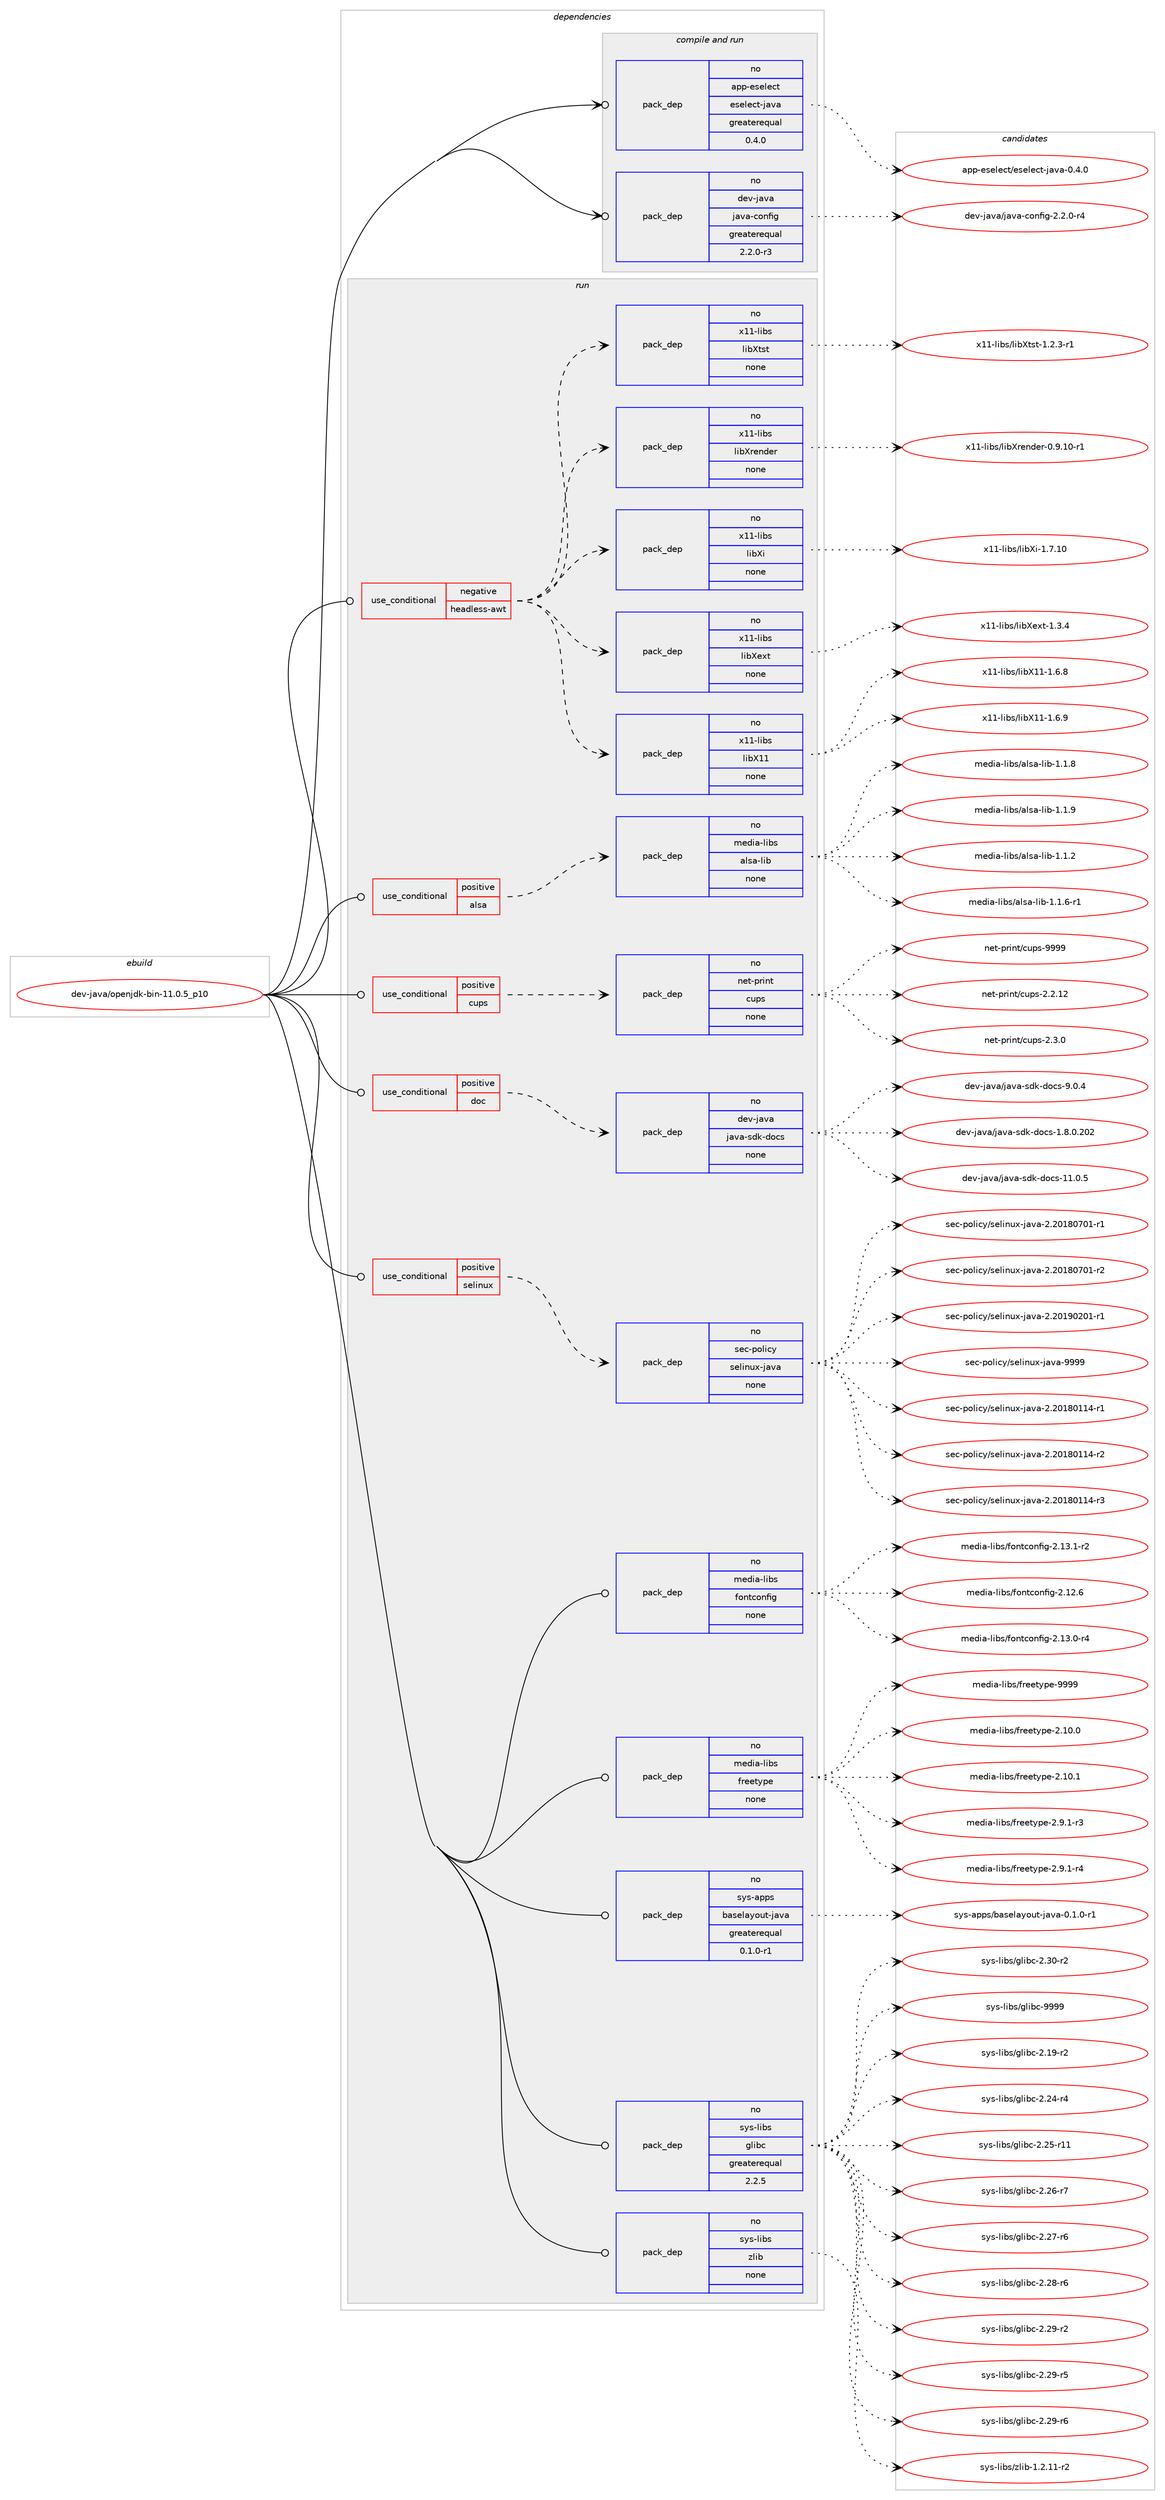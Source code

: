 digraph prolog {

# *************
# Graph options
# *************

newrank=true;
concentrate=true;
compound=true;
graph [rankdir=LR,fontname=Helvetica,fontsize=10,ranksep=1.5];#, ranksep=2.5, nodesep=0.2];
edge  [arrowhead=vee];
node  [fontname=Helvetica,fontsize=10];

# **********
# The ebuild
# **********

subgraph cluster_leftcol {
color=gray;
rank=same;
label=<<i>ebuild</i>>;
id [label="dev-java/openjdk-bin-11.0.5_p10", color=red, width=4, href="../dev-java/openjdk-bin-11.0.5_p10.svg"];
}

# ****************
# The dependencies
# ****************

subgraph cluster_midcol {
color=gray;
label=<<i>dependencies</i>>;
subgraph cluster_compile {
fillcolor="#eeeeee";
style=filled;
label=<<i>compile</i>>;
}
subgraph cluster_compileandrun {
fillcolor="#eeeeee";
style=filled;
label=<<i>compile and run</i>>;
subgraph pack415145 {
dependency555609 [label=<<TABLE BORDER="0" CELLBORDER="1" CELLSPACING="0" CELLPADDING="4" WIDTH="220"><TR><TD ROWSPAN="6" CELLPADDING="30">pack_dep</TD></TR><TR><TD WIDTH="110">no</TD></TR><TR><TD>app-eselect</TD></TR><TR><TD>eselect-java</TD></TR><TR><TD>greaterequal</TD></TR><TR><TD>0.4.0</TD></TR></TABLE>>, shape=none, color=blue];
}
id:e -> dependency555609:w [weight=20,style="solid",arrowhead="odotvee"];
subgraph pack415146 {
dependency555610 [label=<<TABLE BORDER="0" CELLBORDER="1" CELLSPACING="0" CELLPADDING="4" WIDTH="220"><TR><TD ROWSPAN="6" CELLPADDING="30">pack_dep</TD></TR><TR><TD WIDTH="110">no</TD></TR><TR><TD>dev-java</TD></TR><TR><TD>java-config</TD></TR><TR><TD>greaterequal</TD></TR><TR><TD>2.2.0-r3</TD></TR></TABLE>>, shape=none, color=blue];
}
id:e -> dependency555610:w [weight=20,style="solid",arrowhead="odotvee"];
}
subgraph cluster_run {
fillcolor="#eeeeee";
style=filled;
label=<<i>run</i>>;
subgraph cond129275 {
dependency555611 [label=<<TABLE BORDER="0" CELLBORDER="1" CELLSPACING="0" CELLPADDING="4"><TR><TD ROWSPAN="3" CELLPADDING="10">use_conditional</TD></TR><TR><TD>negative</TD></TR><TR><TD>headless-awt</TD></TR></TABLE>>, shape=none, color=red];
subgraph pack415147 {
dependency555612 [label=<<TABLE BORDER="0" CELLBORDER="1" CELLSPACING="0" CELLPADDING="4" WIDTH="220"><TR><TD ROWSPAN="6" CELLPADDING="30">pack_dep</TD></TR><TR><TD WIDTH="110">no</TD></TR><TR><TD>x11-libs</TD></TR><TR><TD>libX11</TD></TR><TR><TD>none</TD></TR><TR><TD></TD></TR></TABLE>>, shape=none, color=blue];
}
dependency555611:e -> dependency555612:w [weight=20,style="dashed",arrowhead="vee"];
subgraph pack415148 {
dependency555613 [label=<<TABLE BORDER="0" CELLBORDER="1" CELLSPACING="0" CELLPADDING="4" WIDTH="220"><TR><TD ROWSPAN="6" CELLPADDING="30">pack_dep</TD></TR><TR><TD WIDTH="110">no</TD></TR><TR><TD>x11-libs</TD></TR><TR><TD>libXext</TD></TR><TR><TD>none</TD></TR><TR><TD></TD></TR></TABLE>>, shape=none, color=blue];
}
dependency555611:e -> dependency555613:w [weight=20,style="dashed",arrowhead="vee"];
subgraph pack415149 {
dependency555614 [label=<<TABLE BORDER="0" CELLBORDER="1" CELLSPACING="0" CELLPADDING="4" WIDTH="220"><TR><TD ROWSPAN="6" CELLPADDING="30">pack_dep</TD></TR><TR><TD WIDTH="110">no</TD></TR><TR><TD>x11-libs</TD></TR><TR><TD>libXi</TD></TR><TR><TD>none</TD></TR><TR><TD></TD></TR></TABLE>>, shape=none, color=blue];
}
dependency555611:e -> dependency555614:w [weight=20,style="dashed",arrowhead="vee"];
subgraph pack415150 {
dependency555615 [label=<<TABLE BORDER="0" CELLBORDER="1" CELLSPACING="0" CELLPADDING="4" WIDTH="220"><TR><TD ROWSPAN="6" CELLPADDING="30">pack_dep</TD></TR><TR><TD WIDTH="110">no</TD></TR><TR><TD>x11-libs</TD></TR><TR><TD>libXrender</TD></TR><TR><TD>none</TD></TR><TR><TD></TD></TR></TABLE>>, shape=none, color=blue];
}
dependency555611:e -> dependency555615:w [weight=20,style="dashed",arrowhead="vee"];
subgraph pack415151 {
dependency555616 [label=<<TABLE BORDER="0" CELLBORDER="1" CELLSPACING="0" CELLPADDING="4" WIDTH="220"><TR><TD ROWSPAN="6" CELLPADDING="30">pack_dep</TD></TR><TR><TD WIDTH="110">no</TD></TR><TR><TD>x11-libs</TD></TR><TR><TD>libXtst</TD></TR><TR><TD>none</TD></TR><TR><TD></TD></TR></TABLE>>, shape=none, color=blue];
}
dependency555611:e -> dependency555616:w [weight=20,style="dashed",arrowhead="vee"];
}
id:e -> dependency555611:w [weight=20,style="solid",arrowhead="odot"];
subgraph cond129276 {
dependency555617 [label=<<TABLE BORDER="0" CELLBORDER="1" CELLSPACING="0" CELLPADDING="4"><TR><TD ROWSPAN="3" CELLPADDING="10">use_conditional</TD></TR><TR><TD>positive</TD></TR><TR><TD>alsa</TD></TR></TABLE>>, shape=none, color=red];
subgraph pack415152 {
dependency555618 [label=<<TABLE BORDER="0" CELLBORDER="1" CELLSPACING="0" CELLPADDING="4" WIDTH="220"><TR><TD ROWSPAN="6" CELLPADDING="30">pack_dep</TD></TR><TR><TD WIDTH="110">no</TD></TR><TR><TD>media-libs</TD></TR><TR><TD>alsa-lib</TD></TR><TR><TD>none</TD></TR><TR><TD></TD></TR></TABLE>>, shape=none, color=blue];
}
dependency555617:e -> dependency555618:w [weight=20,style="dashed",arrowhead="vee"];
}
id:e -> dependency555617:w [weight=20,style="solid",arrowhead="odot"];
subgraph cond129277 {
dependency555619 [label=<<TABLE BORDER="0" CELLBORDER="1" CELLSPACING="0" CELLPADDING="4"><TR><TD ROWSPAN="3" CELLPADDING="10">use_conditional</TD></TR><TR><TD>positive</TD></TR><TR><TD>cups</TD></TR></TABLE>>, shape=none, color=red];
subgraph pack415153 {
dependency555620 [label=<<TABLE BORDER="0" CELLBORDER="1" CELLSPACING="0" CELLPADDING="4" WIDTH="220"><TR><TD ROWSPAN="6" CELLPADDING="30">pack_dep</TD></TR><TR><TD WIDTH="110">no</TD></TR><TR><TD>net-print</TD></TR><TR><TD>cups</TD></TR><TR><TD>none</TD></TR><TR><TD></TD></TR></TABLE>>, shape=none, color=blue];
}
dependency555619:e -> dependency555620:w [weight=20,style="dashed",arrowhead="vee"];
}
id:e -> dependency555619:w [weight=20,style="solid",arrowhead="odot"];
subgraph cond129278 {
dependency555621 [label=<<TABLE BORDER="0" CELLBORDER="1" CELLSPACING="0" CELLPADDING="4"><TR><TD ROWSPAN="3" CELLPADDING="10">use_conditional</TD></TR><TR><TD>positive</TD></TR><TR><TD>doc</TD></TR></TABLE>>, shape=none, color=red];
subgraph pack415154 {
dependency555622 [label=<<TABLE BORDER="0" CELLBORDER="1" CELLSPACING="0" CELLPADDING="4" WIDTH="220"><TR><TD ROWSPAN="6" CELLPADDING="30">pack_dep</TD></TR><TR><TD WIDTH="110">no</TD></TR><TR><TD>dev-java</TD></TR><TR><TD>java-sdk-docs</TD></TR><TR><TD>none</TD></TR><TR><TD></TD></TR></TABLE>>, shape=none, color=blue];
}
dependency555621:e -> dependency555622:w [weight=20,style="dashed",arrowhead="vee"];
}
id:e -> dependency555621:w [weight=20,style="solid",arrowhead="odot"];
subgraph cond129279 {
dependency555623 [label=<<TABLE BORDER="0" CELLBORDER="1" CELLSPACING="0" CELLPADDING="4"><TR><TD ROWSPAN="3" CELLPADDING="10">use_conditional</TD></TR><TR><TD>positive</TD></TR><TR><TD>selinux</TD></TR></TABLE>>, shape=none, color=red];
subgraph pack415155 {
dependency555624 [label=<<TABLE BORDER="0" CELLBORDER="1" CELLSPACING="0" CELLPADDING="4" WIDTH="220"><TR><TD ROWSPAN="6" CELLPADDING="30">pack_dep</TD></TR><TR><TD WIDTH="110">no</TD></TR><TR><TD>sec-policy</TD></TR><TR><TD>selinux-java</TD></TR><TR><TD>none</TD></TR><TR><TD></TD></TR></TABLE>>, shape=none, color=blue];
}
dependency555623:e -> dependency555624:w [weight=20,style="dashed",arrowhead="vee"];
}
id:e -> dependency555623:w [weight=20,style="solid",arrowhead="odot"];
subgraph pack415156 {
dependency555625 [label=<<TABLE BORDER="0" CELLBORDER="1" CELLSPACING="0" CELLPADDING="4" WIDTH="220"><TR><TD ROWSPAN="6" CELLPADDING="30">pack_dep</TD></TR><TR><TD WIDTH="110">no</TD></TR><TR><TD>media-libs</TD></TR><TR><TD>fontconfig</TD></TR><TR><TD>none</TD></TR><TR><TD></TD></TR></TABLE>>, shape=none, color=blue];
}
id:e -> dependency555625:w [weight=20,style="solid",arrowhead="odot"];
subgraph pack415157 {
dependency555626 [label=<<TABLE BORDER="0" CELLBORDER="1" CELLSPACING="0" CELLPADDING="4" WIDTH="220"><TR><TD ROWSPAN="6" CELLPADDING="30">pack_dep</TD></TR><TR><TD WIDTH="110">no</TD></TR><TR><TD>media-libs</TD></TR><TR><TD>freetype</TD></TR><TR><TD>none</TD></TR><TR><TD></TD></TR></TABLE>>, shape=none, color=blue];
}
id:e -> dependency555626:w [weight=20,style="solid",arrowhead="odot"];
subgraph pack415158 {
dependency555627 [label=<<TABLE BORDER="0" CELLBORDER="1" CELLSPACING="0" CELLPADDING="4" WIDTH="220"><TR><TD ROWSPAN="6" CELLPADDING="30">pack_dep</TD></TR><TR><TD WIDTH="110">no</TD></TR><TR><TD>sys-apps</TD></TR><TR><TD>baselayout-java</TD></TR><TR><TD>greaterequal</TD></TR><TR><TD>0.1.0-r1</TD></TR></TABLE>>, shape=none, color=blue];
}
id:e -> dependency555627:w [weight=20,style="solid",arrowhead="odot"];
subgraph pack415159 {
dependency555628 [label=<<TABLE BORDER="0" CELLBORDER="1" CELLSPACING="0" CELLPADDING="4" WIDTH="220"><TR><TD ROWSPAN="6" CELLPADDING="30">pack_dep</TD></TR><TR><TD WIDTH="110">no</TD></TR><TR><TD>sys-libs</TD></TR><TR><TD>glibc</TD></TR><TR><TD>greaterequal</TD></TR><TR><TD>2.2.5</TD></TR></TABLE>>, shape=none, color=blue];
}
id:e -> dependency555628:w [weight=20,style="solid",arrowhead="odot"];
subgraph pack415160 {
dependency555629 [label=<<TABLE BORDER="0" CELLBORDER="1" CELLSPACING="0" CELLPADDING="4" WIDTH="220"><TR><TD ROWSPAN="6" CELLPADDING="30">pack_dep</TD></TR><TR><TD WIDTH="110">no</TD></TR><TR><TD>sys-libs</TD></TR><TR><TD>zlib</TD></TR><TR><TD>none</TD></TR><TR><TD></TD></TR></TABLE>>, shape=none, color=blue];
}
id:e -> dependency555629:w [weight=20,style="solid",arrowhead="odot"];
}
}

# **************
# The candidates
# **************

subgraph cluster_choices {
rank=same;
color=gray;
label=<<i>candidates</i>>;

subgraph choice415145 {
color=black;
nodesep=1;
choice9711211245101115101108101991164710111510110810199116451069711897454846524648 [label="app-eselect/eselect-java-0.4.0", color=red, width=4,href="../app-eselect/eselect-java-0.4.0.svg"];
dependency555609:e -> choice9711211245101115101108101991164710111510110810199116451069711897454846524648:w [style=dotted,weight="100"];
}
subgraph choice415146 {
color=black;
nodesep=1;
choice10010111845106971189747106971189745991111101021051034550465046484511452 [label="dev-java/java-config-2.2.0-r4", color=red, width=4,href="../dev-java/java-config-2.2.0-r4.svg"];
dependency555610:e -> choice10010111845106971189747106971189745991111101021051034550465046484511452:w [style=dotted,weight="100"];
}
subgraph choice415147 {
color=black;
nodesep=1;
choice120494945108105981154710810598884949454946544656 [label="x11-libs/libX11-1.6.8", color=red, width=4,href="../x11-libs/libX11-1.6.8.svg"];
choice120494945108105981154710810598884949454946544657 [label="x11-libs/libX11-1.6.9", color=red, width=4,href="../x11-libs/libX11-1.6.9.svg"];
dependency555612:e -> choice120494945108105981154710810598884949454946544656:w [style=dotted,weight="100"];
dependency555612:e -> choice120494945108105981154710810598884949454946544657:w [style=dotted,weight="100"];
}
subgraph choice415148 {
color=black;
nodesep=1;
choice12049494510810598115471081059888101120116454946514652 [label="x11-libs/libXext-1.3.4", color=red, width=4,href="../x11-libs/libXext-1.3.4.svg"];
dependency555613:e -> choice12049494510810598115471081059888101120116454946514652:w [style=dotted,weight="100"];
}
subgraph choice415149 {
color=black;
nodesep=1;
choice1204949451081059811547108105988810545494655464948 [label="x11-libs/libXi-1.7.10", color=red, width=4,href="../x11-libs/libXi-1.7.10.svg"];
dependency555614:e -> choice1204949451081059811547108105988810545494655464948:w [style=dotted,weight="100"];
}
subgraph choice415150 {
color=black;
nodesep=1;
choice12049494510810598115471081059888114101110100101114454846574649484511449 [label="x11-libs/libXrender-0.9.10-r1", color=red, width=4,href="../x11-libs/libXrender-0.9.10-r1.svg"];
dependency555615:e -> choice12049494510810598115471081059888114101110100101114454846574649484511449:w [style=dotted,weight="100"];
}
subgraph choice415151 {
color=black;
nodesep=1;
choice120494945108105981154710810598881161151164549465046514511449 [label="x11-libs/libXtst-1.2.3-r1", color=red, width=4,href="../x11-libs/libXtst-1.2.3-r1.svg"];
dependency555616:e -> choice120494945108105981154710810598881161151164549465046514511449:w [style=dotted,weight="100"];
}
subgraph choice415152 {
color=black;
nodesep=1;
choice1091011001059745108105981154797108115974510810598454946494650 [label="media-libs/alsa-lib-1.1.2", color=red, width=4,href="../media-libs/alsa-lib-1.1.2.svg"];
choice10910110010597451081059811547971081159745108105984549464946544511449 [label="media-libs/alsa-lib-1.1.6-r1", color=red, width=4,href="../media-libs/alsa-lib-1.1.6-r1.svg"];
choice1091011001059745108105981154797108115974510810598454946494656 [label="media-libs/alsa-lib-1.1.8", color=red, width=4,href="../media-libs/alsa-lib-1.1.8.svg"];
choice1091011001059745108105981154797108115974510810598454946494657 [label="media-libs/alsa-lib-1.1.9", color=red, width=4,href="../media-libs/alsa-lib-1.1.9.svg"];
dependency555618:e -> choice1091011001059745108105981154797108115974510810598454946494650:w [style=dotted,weight="100"];
dependency555618:e -> choice10910110010597451081059811547971081159745108105984549464946544511449:w [style=dotted,weight="100"];
dependency555618:e -> choice1091011001059745108105981154797108115974510810598454946494656:w [style=dotted,weight="100"];
dependency555618:e -> choice1091011001059745108105981154797108115974510810598454946494657:w [style=dotted,weight="100"];
}
subgraph choice415153 {
color=black;
nodesep=1;
choice11010111645112114105110116479911711211545504650464950 [label="net-print/cups-2.2.12", color=red, width=4,href="../net-print/cups-2.2.12.svg"];
choice110101116451121141051101164799117112115455046514648 [label="net-print/cups-2.3.0", color=red, width=4,href="../net-print/cups-2.3.0.svg"];
choice1101011164511211410511011647991171121154557575757 [label="net-print/cups-9999", color=red, width=4,href="../net-print/cups-9999.svg"];
dependency555620:e -> choice11010111645112114105110116479911711211545504650464950:w [style=dotted,weight="100"];
dependency555620:e -> choice110101116451121141051101164799117112115455046514648:w [style=dotted,weight="100"];
dependency555620:e -> choice1101011164511211410511011647991171121154557575757:w [style=dotted,weight="100"];
}
subgraph choice415154 {
color=black;
nodesep=1;
choice10010111845106971189747106971189745115100107451001119911545494656464846504850 [label="dev-java/java-sdk-docs-1.8.0.202", color=red, width=4,href="../dev-java/java-sdk-docs-1.8.0.202.svg"];
choice10010111845106971189747106971189745115100107451001119911545494946484653 [label="dev-java/java-sdk-docs-11.0.5", color=red, width=4,href="../dev-java/java-sdk-docs-11.0.5.svg"];
choice100101118451069711897471069711897451151001074510011199115455746484652 [label="dev-java/java-sdk-docs-9.0.4", color=red, width=4,href="../dev-java/java-sdk-docs-9.0.4.svg"];
dependency555622:e -> choice10010111845106971189747106971189745115100107451001119911545494656464846504850:w [style=dotted,weight="100"];
dependency555622:e -> choice10010111845106971189747106971189745115100107451001119911545494946484653:w [style=dotted,weight="100"];
dependency555622:e -> choice100101118451069711897471069711897451151001074510011199115455746484652:w [style=dotted,weight="100"];
}
subgraph choice415155 {
color=black;
nodesep=1;
choice1151019945112111108105991214711510110810511011712045106971189745504650484956484949524511449 [label="sec-policy/selinux-java-2.20180114-r1", color=red, width=4,href="../sec-policy/selinux-java-2.20180114-r1.svg"];
choice1151019945112111108105991214711510110810511011712045106971189745504650484956484949524511450 [label="sec-policy/selinux-java-2.20180114-r2", color=red, width=4,href="../sec-policy/selinux-java-2.20180114-r2.svg"];
choice1151019945112111108105991214711510110810511011712045106971189745504650484956484949524511451 [label="sec-policy/selinux-java-2.20180114-r3", color=red, width=4,href="../sec-policy/selinux-java-2.20180114-r3.svg"];
choice1151019945112111108105991214711510110810511011712045106971189745504650484956485548494511449 [label="sec-policy/selinux-java-2.20180701-r1", color=red, width=4,href="../sec-policy/selinux-java-2.20180701-r1.svg"];
choice1151019945112111108105991214711510110810511011712045106971189745504650484956485548494511450 [label="sec-policy/selinux-java-2.20180701-r2", color=red, width=4,href="../sec-policy/selinux-java-2.20180701-r2.svg"];
choice1151019945112111108105991214711510110810511011712045106971189745504650484957485048494511449 [label="sec-policy/selinux-java-2.20190201-r1", color=red, width=4,href="../sec-policy/selinux-java-2.20190201-r1.svg"];
choice115101994511211110810599121471151011081051101171204510697118974557575757 [label="sec-policy/selinux-java-9999", color=red, width=4,href="../sec-policy/selinux-java-9999.svg"];
dependency555624:e -> choice1151019945112111108105991214711510110810511011712045106971189745504650484956484949524511449:w [style=dotted,weight="100"];
dependency555624:e -> choice1151019945112111108105991214711510110810511011712045106971189745504650484956484949524511450:w [style=dotted,weight="100"];
dependency555624:e -> choice1151019945112111108105991214711510110810511011712045106971189745504650484956484949524511451:w [style=dotted,weight="100"];
dependency555624:e -> choice1151019945112111108105991214711510110810511011712045106971189745504650484956485548494511449:w [style=dotted,weight="100"];
dependency555624:e -> choice1151019945112111108105991214711510110810511011712045106971189745504650484956485548494511450:w [style=dotted,weight="100"];
dependency555624:e -> choice1151019945112111108105991214711510110810511011712045106971189745504650484957485048494511449:w [style=dotted,weight="100"];
dependency555624:e -> choice115101994511211110810599121471151011081051101171204510697118974557575757:w [style=dotted,weight="100"];
}
subgraph choice415156 {
color=black;
nodesep=1;
choice109101100105974510810598115471021111101169911111010210510345504649504654 [label="media-libs/fontconfig-2.12.6", color=red, width=4,href="../media-libs/fontconfig-2.12.6.svg"];
choice1091011001059745108105981154710211111011699111110102105103455046495146484511452 [label="media-libs/fontconfig-2.13.0-r4", color=red, width=4,href="../media-libs/fontconfig-2.13.0-r4.svg"];
choice1091011001059745108105981154710211111011699111110102105103455046495146494511450 [label="media-libs/fontconfig-2.13.1-r2", color=red, width=4,href="../media-libs/fontconfig-2.13.1-r2.svg"];
dependency555625:e -> choice109101100105974510810598115471021111101169911111010210510345504649504654:w [style=dotted,weight="100"];
dependency555625:e -> choice1091011001059745108105981154710211111011699111110102105103455046495146484511452:w [style=dotted,weight="100"];
dependency555625:e -> choice1091011001059745108105981154710211111011699111110102105103455046495146494511450:w [style=dotted,weight="100"];
}
subgraph choice415157 {
color=black;
nodesep=1;
choice1091011001059745108105981154710211410110111612111210145504649484648 [label="media-libs/freetype-2.10.0", color=red, width=4,href="../media-libs/freetype-2.10.0.svg"];
choice1091011001059745108105981154710211410110111612111210145504649484649 [label="media-libs/freetype-2.10.1", color=red, width=4,href="../media-libs/freetype-2.10.1.svg"];
choice109101100105974510810598115471021141011011161211121014550465746494511451 [label="media-libs/freetype-2.9.1-r3", color=red, width=4,href="../media-libs/freetype-2.9.1-r3.svg"];
choice109101100105974510810598115471021141011011161211121014550465746494511452 [label="media-libs/freetype-2.9.1-r4", color=red, width=4,href="../media-libs/freetype-2.9.1-r4.svg"];
choice109101100105974510810598115471021141011011161211121014557575757 [label="media-libs/freetype-9999", color=red, width=4,href="../media-libs/freetype-9999.svg"];
dependency555626:e -> choice1091011001059745108105981154710211410110111612111210145504649484648:w [style=dotted,weight="100"];
dependency555626:e -> choice1091011001059745108105981154710211410110111612111210145504649484649:w [style=dotted,weight="100"];
dependency555626:e -> choice109101100105974510810598115471021141011011161211121014550465746494511451:w [style=dotted,weight="100"];
dependency555626:e -> choice109101100105974510810598115471021141011011161211121014550465746494511452:w [style=dotted,weight="100"];
dependency555626:e -> choice109101100105974510810598115471021141011011161211121014557575757:w [style=dotted,weight="100"];
}
subgraph choice415158 {
color=black;
nodesep=1;
choice1151211154597112112115479897115101108971211111171164510697118974548464946484511449 [label="sys-apps/baselayout-java-0.1.0-r1", color=red, width=4,href="../sys-apps/baselayout-java-0.1.0-r1.svg"];
dependency555627:e -> choice1151211154597112112115479897115101108971211111171164510697118974548464946484511449:w [style=dotted,weight="100"];
}
subgraph choice415159 {
color=black;
nodesep=1;
choice115121115451081059811547103108105989945504649574511450 [label="sys-libs/glibc-2.19-r2", color=red, width=4,href="../sys-libs/glibc-2.19-r2.svg"];
choice115121115451081059811547103108105989945504650524511452 [label="sys-libs/glibc-2.24-r4", color=red, width=4,href="../sys-libs/glibc-2.24-r4.svg"];
choice11512111545108105981154710310810598994550465053451144949 [label="sys-libs/glibc-2.25-r11", color=red, width=4,href="../sys-libs/glibc-2.25-r11.svg"];
choice115121115451081059811547103108105989945504650544511455 [label="sys-libs/glibc-2.26-r7", color=red, width=4,href="../sys-libs/glibc-2.26-r7.svg"];
choice115121115451081059811547103108105989945504650554511454 [label="sys-libs/glibc-2.27-r6", color=red, width=4,href="../sys-libs/glibc-2.27-r6.svg"];
choice115121115451081059811547103108105989945504650564511454 [label="sys-libs/glibc-2.28-r6", color=red, width=4,href="../sys-libs/glibc-2.28-r6.svg"];
choice115121115451081059811547103108105989945504650574511450 [label="sys-libs/glibc-2.29-r2", color=red, width=4,href="../sys-libs/glibc-2.29-r2.svg"];
choice115121115451081059811547103108105989945504650574511453 [label="sys-libs/glibc-2.29-r5", color=red, width=4,href="../sys-libs/glibc-2.29-r5.svg"];
choice115121115451081059811547103108105989945504650574511454 [label="sys-libs/glibc-2.29-r6", color=red, width=4,href="../sys-libs/glibc-2.29-r6.svg"];
choice115121115451081059811547103108105989945504651484511450 [label="sys-libs/glibc-2.30-r2", color=red, width=4,href="../sys-libs/glibc-2.30-r2.svg"];
choice11512111545108105981154710310810598994557575757 [label="sys-libs/glibc-9999", color=red, width=4,href="../sys-libs/glibc-9999.svg"];
dependency555628:e -> choice115121115451081059811547103108105989945504649574511450:w [style=dotted,weight="100"];
dependency555628:e -> choice115121115451081059811547103108105989945504650524511452:w [style=dotted,weight="100"];
dependency555628:e -> choice11512111545108105981154710310810598994550465053451144949:w [style=dotted,weight="100"];
dependency555628:e -> choice115121115451081059811547103108105989945504650544511455:w [style=dotted,weight="100"];
dependency555628:e -> choice115121115451081059811547103108105989945504650554511454:w [style=dotted,weight="100"];
dependency555628:e -> choice115121115451081059811547103108105989945504650564511454:w [style=dotted,weight="100"];
dependency555628:e -> choice115121115451081059811547103108105989945504650574511450:w [style=dotted,weight="100"];
dependency555628:e -> choice115121115451081059811547103108105989945504650574511453:w [style=dotted,weight="100"];
dependency555628:e -> choice115121115451081059811547103108105989945504650574511454:w [style=dotted,weight="100"];
dependency555628:e -> choice115121115451081059811547103108105989945504651484511450:w [style=dotted,weight="100"];
dependency555628:e -> choice11512111545108105981154710310810598994557575757:w [style=dotted,weight="100"];
}
subgraph choice415160 {
color=black;
nodesep=1;
choice11512111545108105981154712210810598454946504649494511450 [label="sys-libs/zlib-1.2.11-r2", color=red, width=4,href="../sys-libs/zlib-1.2.11-r2.svg"];
dependency555629:e -> choice11512111545108105981154712210810598454946504649494511450:w [style=dotted,weight="100"];
}
}

}
